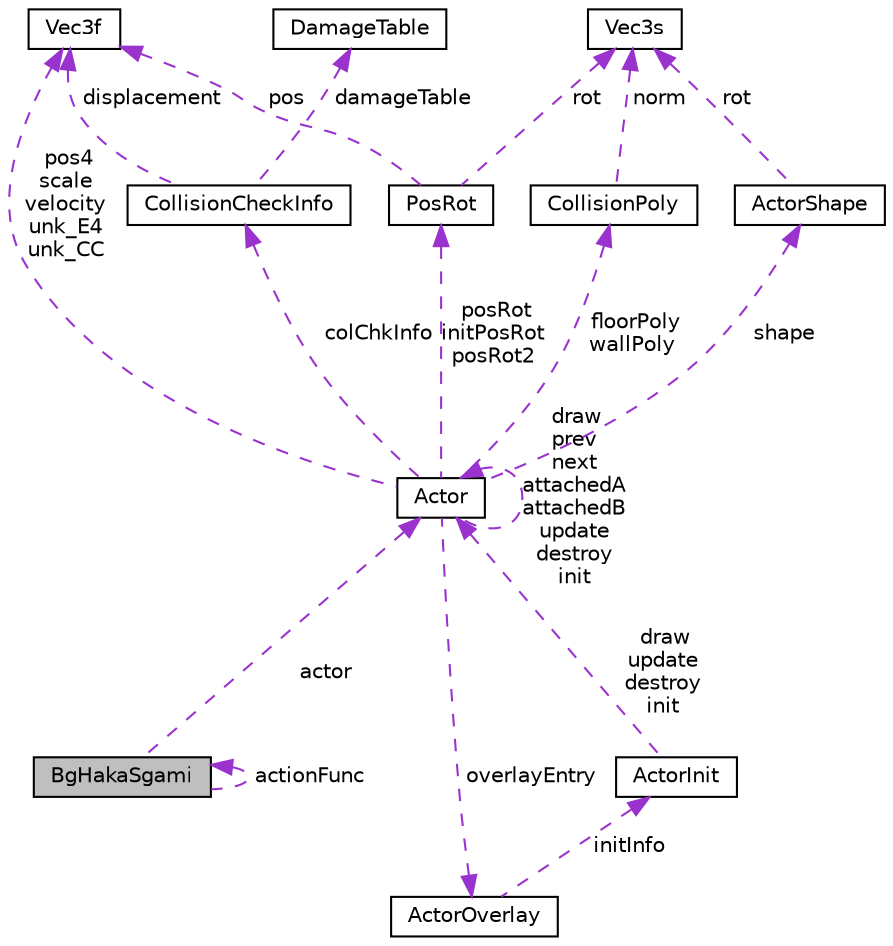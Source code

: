 digraph "BgHakaSgami"
{
 // LATEX_PDF_SIZE
  edge [fontname="Helvetica",fontsize="10",labelfontname="Helvetica",labelfontsize="10"];
  node [fontname="Helvetica",fontsize="10",shape=record];
  Node1 [label="BgHakaSgami",height=0.2,width=0.4,color="black", fillcolor="grey75", style="filled", fontcolor="black",tooltip=" "];
  Node2 -> Node1 [dir="back",color="darkorchid3",fontsize="10",style="dashed",label=" actor" ,fontname="Helvetica"];
  Node2 [label="Actor",height=0.2,width=0.4,color="black", fillcolor="white", style="filled",URL="$dd/da2/structActor.html",tooltip=" "];
  Node2 -> Node2 [dir="back",color="darkorchid3",fontsize="10",style="dashed",label=" draw\nprev\nnext\nattachedA\nattachedB\nupdate\ndestroy\ninit" ,fontname="Helvetica"];
  Node3 -> Node2 [dir="back",color="darkorchid3",fontsize="10",style="dashed",label=" posRot\ninitPosRot\nposRot2" ,fontname="Helvetica"];
  Node3 [label="PosRot",height=0.2,width=0.4,color="black", fillcolor="white", style="filled",URL="$d5/dba/structPosRot.html",tooltip=" "];
  Node4 -> Node3 [dir="back",color="darkorchid3",fontsize="10",style="dashed",label=" rot" ,fontname="Helvetica"];
  Node4 [label="Vec3s",height=0.2,width=0.4,color="black", fillcolor="white", style="filled",URL="$d8/d79/structVec3s.html",tooltip=" "];
  Node5 -> Node3 [dir="back",color="darkorchid3",fontsize="10",style="dashed",label=" pos" ,fontname="Helvetica"];
  Node5 [label="Vec3f",height=0.2,width=0.4,color="black", fillcolor="white", style="filled",URL="$d0/dc7/structVec3f.html",tooltip=" "];
  Node6 -> Node2 [dir="back",color="darkorchid3",fontsize="10",style="dashed",label=" overlayEntry" ,fontname="Helvetica"];
  Node6 [label="ActorOverlay",height=0.2,width=0.4,color="black", fillcolor="white", style="filled",URL="$d4/d76/structActorOverlay.html",tooltip=" "];
  Node7 -> Node6 [dir="back",color="darkorchid3",fontsize="10",style="dashed",label=" initInfo" ,fontname="Helvetica"];
  Node7 [label="ActorInit",height=0.2,width=0.4,color="black", fillcolor="white", style="filled",URL="$d6/dc9/structActorInit.html",tooltip=" "];
  Node2 -> Node7 [dir="back",color="darkorchid3",fontsize="10",style="dashed",label=" draw\nupdate\ndestroy\ninit" ,fontname="Helvetica"];
  Node8 -> Node2 [dir="back",color="darkorchid3",fontsize="10",style="dashed",label=" shape" ,fontname="Helvetica"];
  Node8 [label="ActorShape",height=0.2,width=0.4,color="black", fillcolor="white", style="filled",URL="$d2/d09/structActorShape.html",tooltip=" "];
  Node4 -> Node8 [dir="back",color="darkorchid3",fontsize="10",style="dashed",label=" rot" ,fontname="Helvetica"];
  Node9 -> Node2 [dir="back",color="darkorchid3",fontsize="10",style="dashed",label=" colChkInfo" ,fontname="Helvetica"];
  Node9 [label="CollisionCheckInfo",height=0.2,width=0.4,color="black", fillcolor="white", style="filled",URL="$d0/d20/structCollisionCheckInfo.html",tooltip=" "];
  Node10 -> Node9 [dir="back",color="darkorchid3",fontsize="10",style="dashed",label=" damageTable" ,fontname="Helvetica"];
  Node10 [label="DamageTable",height=0.2,width=0.4,color="black", fillcolor="white", style="filled",URL="$da/da9/structDamageTable.html",tooltip=" "];
  Node5 -> Node9 [dir="back",color="darkorchid3",fontsize="10",style="dashed",label=" displacement" ,fontname="Helvetica"];
  Node11 -> Node2 [dir="back",color="darkorchid3",fontsize="10",style="dashed",label=" floorPoly\nwallPoly" ,fontname="Helvetica"];
  Node11 [label="CollisionPoly",height=0.2,width=0.4,color="black", fillcolor="white", style="filled",URL="$de/de9/structCollisionPoly.html",tooltip=" "];
  Node4 -> Node11 [dir="back",color="darkorchid3",fontsize="10",style="dashed",label=" norm" ,fontname="Helvetica"];
  Node5 -> Node2 [dir="back",color="darkorchid3",fontsize="10",style="dashed",label=" pos4\nscale\nvelocity\nunk_E4\nunk_CC" ,fontname="Helvetica"];
  Node1 -> Node1 [dir="back",color="darkorchid3",fontsize="10",style="dashed",label=" actionFunc" ,fontname="Helvetica"];
}
